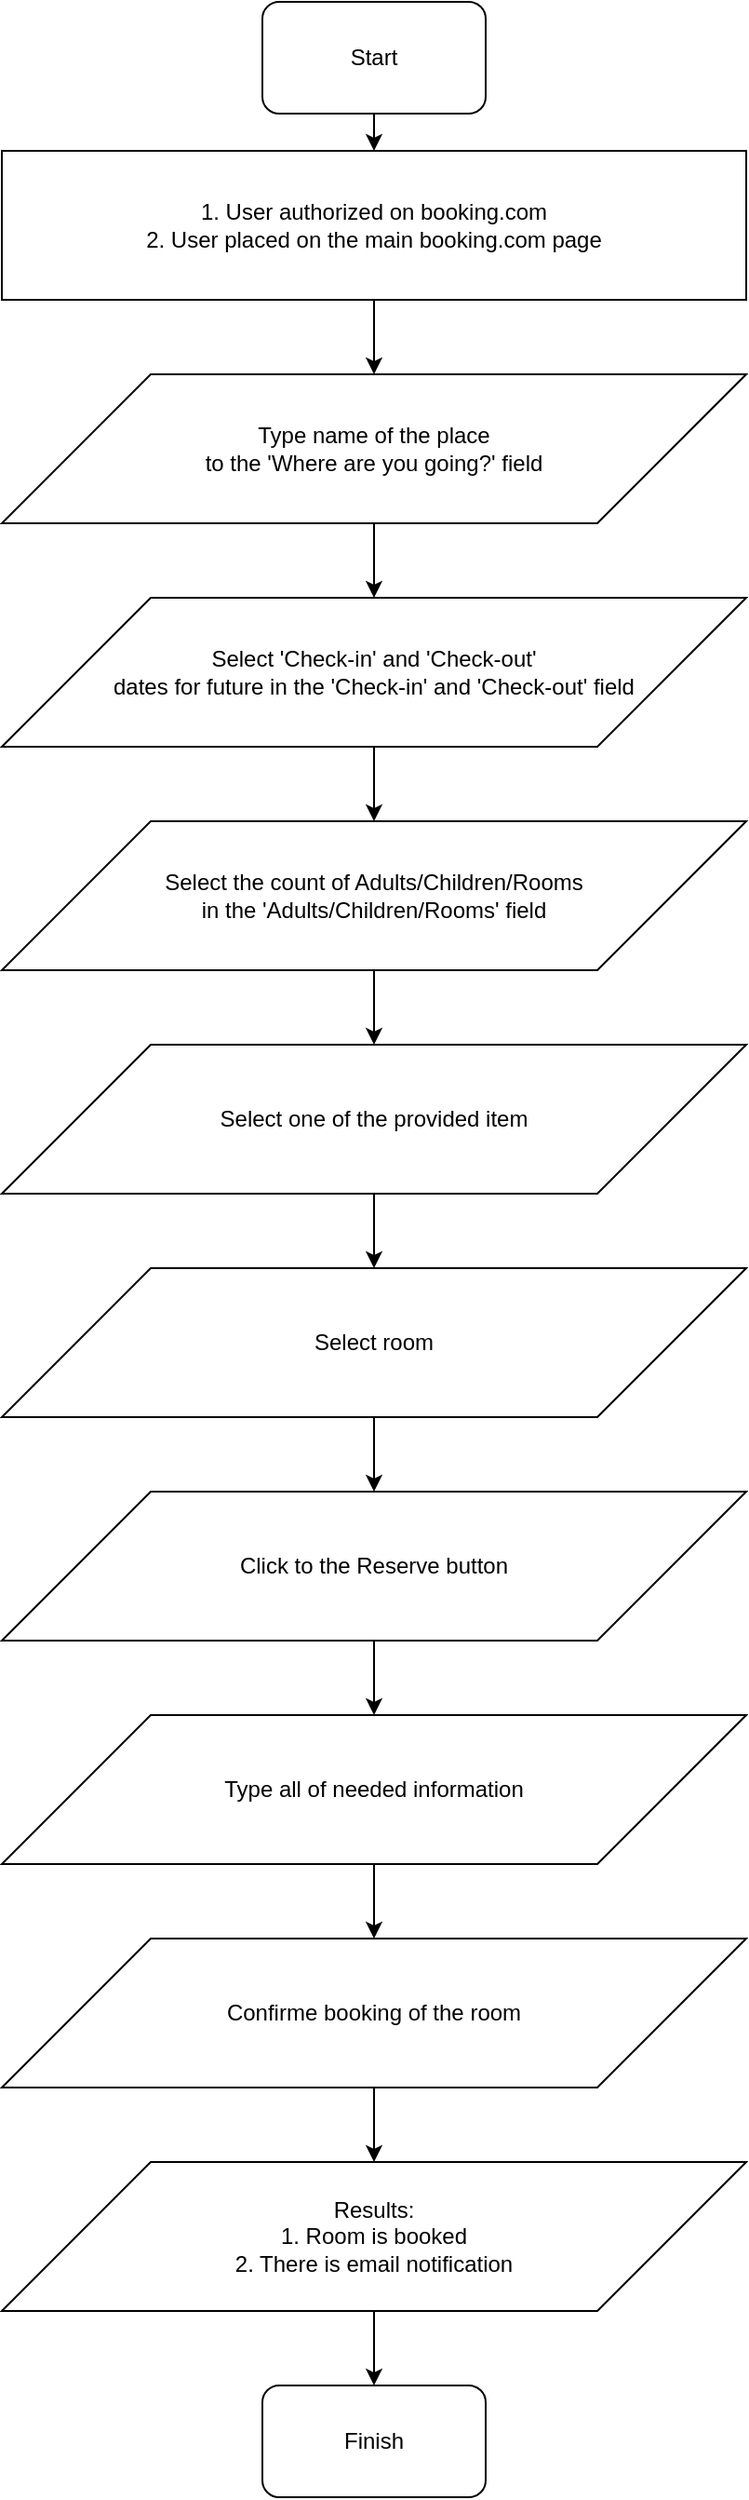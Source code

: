 <mxfile version="12.7.9" type="device"><diagram id="hMohTVfGnB4T8CYBpOky" name="Page-1"><mxGraphModel dx="1422" dy="951" grid="1" gridSize="10" guides="1" tooltips="1" connect="1" arrows="1" fold="1" page="1" pageScale="1" pageWidth="850" pageHeight="1100" math="0" shadow="0"><root><mxCell id="0"/><mxCell id="1" parent="0"/><mxCell id="zr4u3MdTUXMgN7JSNs-_-19" style="edgeStyle=orthogonalEdgeStyle;rounded=0;orthogonalLoop=1;jettySize=auto;html=1;exitX=0.5;exitY=1;exitDx=0;exitDy=0;entryX=0.5;entryY=0;entryDx=0;entryDy=0;" edge="1" parent="1" source="zr4u3MdTUXMgN7JSNs-_-1" target="zr4u3MdTUXMgN7JSNs-_-4"><mxGeometry relative="1" as="geometry"/></mxCell><mxCell id="zr4u3MdTUXMgN7JSNs-_-1" value="Start" style="rounded=1;whiteSpace=wrap;html=1;" vertex="1" parent="1"><mxGeometry x="420" y="200" width="120" height="60" as="geometry"/></mxCell><mxCell id="zr4u3MdTUXMgN7JSNs-_-2" value="Finish" style="rounded=1;whiteSpace=wrap;html=1;" vertex="1" parent="1"><mxGeometry x="420" y="1480" width="120" height="60" as="geometry"/></mxCell><mxCell id="zr4u3MdTUXMgN7JSNs-_-20" style="edgeStyle=orthogonalEdgeStyle;rounded=0;orthogonalLoop=1;jettySize=auto;html=1;exitX=0.5;exitY=1;exitDx=0;exitDy=0;" edge="1" parent="1" source="zr4u3MdTUXMgN7JSNs-_-4" target="zr4u3MdTUXMgN7JSNs-_-5"><mxGeometry relative="1" as="geometry"/></mxCell><mxCell id="zr4u3MdTUXMgN7JSNs-_-4" value="1. User authorized on booking.com&lt;br&gt;2. User placed on the main booking.com page" style="rounded=0;whiteSpace=wrap;html=1;" vertex="1" parent="1"><mxGeometry x="280" y="280" width="400" height="80" as="geometry"/></mxCell><mxCell id="zr4u3MdTUXMgN7JSNs-_-21" style="edgeStyle=orthogonalEdgeStyle;rounded=0;orthogonalLoop=1;jettySize=auto;html=1;exitX=0.5;exitY=1;exitDx=0;exitDy=0;entryX=0.5;entryY=0;entryDx=0;entryDy=0;" edge="1" parent="1" source="zr4u3MdTUXMgN7JSNs-_-5" target="zr4u3MdTUXMgN7JSNs-_-10"><mxGeometry relative="1" as="geometry"/></mxCell><mxCell id="zr4u3MdTUXMgN7JSNs-_-5" value="&lt;div&gt;Type name of the place&lt;/div&gt;&lt;div&gt; to the 'Where are you going?' field&lt;/div&gt;" style="shape=parallelogram;perimeter=parallelogramPerimeter;whiteSpace=wrap;html=1;" vertex="1" parent="1"><mxGeometry x="280" y="400" width="400" height="80" as="geometry"/></mxCell><mxCell id="zr4u3MdTUXMgN7JSNs-_-22" style="edgeStyle=orthogonalEdgeStyle;rounded=0;orthogonalLoop=1;jettySize=auto;html=1;exitX=0.5;exitY=1;exitDx=0;exitDy=0;entryX=0.5;entryY=0;entryDx=0;entryDy=0;" edge="1" parent="1" source="zr4u3MdTUXMgN7JSNs-_-10" target="zr4u3MdTUXMgN7JSNs-_-11"><mxGeometry relative="1" as="geometry"/></mxCell><mxCell id="zr4u3MdTUXMgN7JSNs-_-10" value="&lt;div&gt;Select 'Check-in' and 'Check-out'&lt;/div&gt;&lt;div&gt; dates for future in the 'Check-in' and 'Check-out' field&lt;/div&gt;" style="shape=parallelogram;perimeter=parallelogramPerimeter;whiteSpace=wrap;html=1;" vertex="1" parent="1"><mxGeometry x="280" y="520" width="400" height="80" as="geometry"/></mxCell><mxCell id="zr4u3MdTUXMgN7JSNs-_-23" style="edgeStyle=orthogonalEdgeStyle;rounded=0;orthogonalLoop=1;jettySize=auto;html=1;exitX=0.5;exitY=1;exitDx=0;exitDy=0;" edge="1" parent="1" source="zr4u3MdTUXMgN7JSNs-_-11" target="zr4u3MdTUXMgN7JSNs-_-12"><mxGeometry relative="1" as="geometry"/></mxCell><mxCell id="zr4u3MdTUXMgN7JSNs-_-11" value="&lt;div&gt;Select the count of Adults/Children/Rooms&lt;/div&gt;&lt;div&gt; in the 'Adults/Children/Rooms' field&lt;/div&gt;" style="shape=parallelogram;perimeter=parallelogramPerimeter;whiteSpace=wrap;html=1;" vertex="1" parent="1"><mxGeometry x="280" y="640" width="400" height="80" as="geometry"/></mxCell><mxCell id="zr4u3MdTUXMgN7JSNs-_-24" style="edgeStyle=orthogonalEdgeStyle;rounded=0;orthogonalLoop=1;jettySize=auto;html=1;exitX=0.5;exitY=1;exitDx=0;exitDy=0;entryX=0.5;entryY=0;entryDx=0;entryDy=0;" edge="1" parent="1" source="zr4u3MdTUXMgN7JSNs-_-12" target="zr4u3MdTUXMgN7JSNs-_-13"><mxGeometry relative="1" as="geometry"/></mxCell><mxCell id="zr4u3MdTUXMgN7JSNs-_-12" value="Select one of the provided item" style="shape=parallelogram;perimeter=parallelogramPerimeter;whiteSpace=wrap;html=1;" vertex="1" parent="1"><mxGeometry x="280" y="760" width="400" height="80" as="geometry"/></mxCell><mxCell id="zr4u3MdTUXMgN7JSNs-_-25" style="edgeStyle=orthogonalEdgeStyle;rounded=0;orthogonalLoop=1;jettySize=auto;html=1;exitX=0.5;exitY=1;exitDx=0;exitDy=0;" edge="1" parent="1" source="zr4u3MdTUXMgN7JSNs-_-13" target="zr4u3MdTUXMgN7JSNs-_-14"><mxGeometry relative="1" as="geometry"/></mxCell><mxCell id="zr4u3MdTUXMgN7JSNs-_-13" value="Select room" style="shape=parallelogram;perimeter=parallelogramPerimeter;whiteSpace=wrap;html=1;" vertex="1" parent="1"><mxGeometry x="280" y="880" width="400" height="80" as="geometry"/></mxCell><mxCell id="zr4u3MdTUXMgN7JSNs-_-26" style="edgeStyle=orthogonalEdgeStyle;rounded=0;orthogonalLoop=1;jettySize=auto;html=1;exitX=0.5;exitY=1;exitDx=0;exitDy=0;entryX=0.5;entryY=0;entryDx=0;entryDy=0;" edge="1" parent="1" source="zr4u3MdTUXMgN7JSNs-_-14" target="zr4u3MdTUXMgN7JSNs-_-15"><mxGeometry relative="1" as="geometry"/></mxCell><mxCell id="zr4u3MdTUXMgN7JSNs-_-14" value="Click to the Reserve button" style="shape=parallelogram;perimeter=parallelogramPerimeter;whiteSpace=wrap;html=1;" vertex="1" parent="1"><mxGeometry x="280" y="1000" width="400" height="80" as="geometry"/></mxCell><mxCell id="zr4u3MdTUXMgN7JSNs-_-27" style="edgeStyle=orthogonalEdgeStyle;rounded=0;orthogonalLoop=1;jettySize=auto;html=1;exitX=0.5;exitY=1;exitDx=0;exitDy=0;entryX=0.5;entryY=0;entryDx=0;entryDy=0;" edge="1" parent="1" source="zr4u3MdTUXMgN7JSNs-_-15" target="zr4u3MdTUXMgN7JSNs-_-16"><mxGeometry relative="1" as="geometry"/></mxCell><mxCell id="zr4u3MdTUXMgN7JSNs-_-15" value="Type all of needed information" style="shape=parallelogram;perimeter=parallelogramPerimeter;whiteSpace=wrap;html=1;" vertex="1" parent="1"><mxGeometry x="280" y="1120" width="400" height="80" as="geometry"/></mxCell><mxCell id="zr4u3MdTUXMgN7JSNs-_-28" style="edgeStyle=orthogonalEdgeStyle;rounded=0;orthogonalLoop=1;jettySize=auto;html=1;exitX=0.5;exitY=1;exitDx=0;exitDy=0;entryX=0.5;entryY=0;entryDx=0;entryDy=0;" edge="1" parent="1" source="zr4u3MdTUXMgN7JSNs-_-16" target="zr4u3MdTUXMgN7JSNs-_-17"><mxGeometry relative="1" as="geometry"/></mxCell><mxCell id="zr4u3MdTUXMgN7JSNs-_-16" value="Confirme booking of the room" style="shape=parallelogram;perimeter=parallelogramPerimeter;whiteSpace=wrap;html=1;" vertex="1" parent="1"><mxGeometry x="280" y="1240" width="400" height="80" as="geometry"/></mxCell><mxCell id="zr4u3MdTUXMgN7JSNs-_-29" style="edgeStyle=orthogonalEdgeStyle;rounded=0;orthogonalLoop=1;jettySize=auto;html=1;exitX=0.5;exitY=1;exitDx=0;exitDy=0;entryX=0.5;entryY=0;entryDx=0;entryDy=0;" edge="1" parent="1" source="zr4u3MdTUXMgN7JSNs-_-17" target="zr4u3MdTUXMgN7JSNs-_-2"><mxGeometry relative="1" as="geometry"/></mxCell><mxCell id="zr4u3MdTUXMgN7JSNs-_-17" value="Results:&lt;br&gt;1. Room is booked &lt;br&gt;2. There is email notification" style="shape=parallelogram;perimeter=parallelogramPerimeter;whiteSpace=wrap;html=1;" vertex="1" parent="1"><mxGeometry x="280" y="1360" width="400" height="80" as="geometry"/></mxCell></root></mxGraphModel></diagram></mxfile>